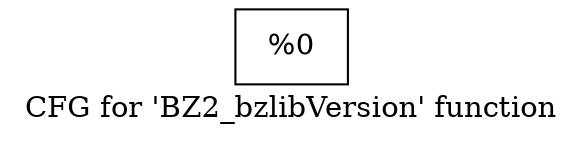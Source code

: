 digraph "CFG for 'BZ2_bzlibVersion' function" {
	label="CFG for 'BZ2_bzlibVersion' function";

	Node0x18d51c0 [shape=record,label="{%0}"];
}
